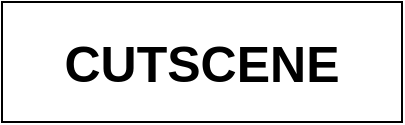 <mxfile version="24.6.4" type="device">
  <diagram name="Page-1" id="V8aNlocHlyg6M3jwz3SH">
    <mxGraphModel dx="1735" dy="1037" grid="1" gridSize="10" guides="1" tooltips="1" connect="1" arrows="1" fold="1" page="1" pageScale="1" pageWidth="850" pageHeight="1400" math="0" shadow="0">
      <root>
        <mxCell id="0" />
        <mxCell id="1" parent="0" />
        <mxCell id="t87WVmokShxZyt-UrG8w-1" value="&lt;font style=&quot;font-size: 25px;&quot;&gt;&lt;b&gt;CUTSCENE&lt;/b&gt;&lt;/font&gt;" style="rounded=0;whiteSpace=wrap;html=1;" vertex="1" parent="1">
          <mxGeometry x="325" y="20" width="200" height="60" as="geometry" />
        </mxCell>
      </root>
    </mxGraphModel>
  </diagram>
</mxfile>
